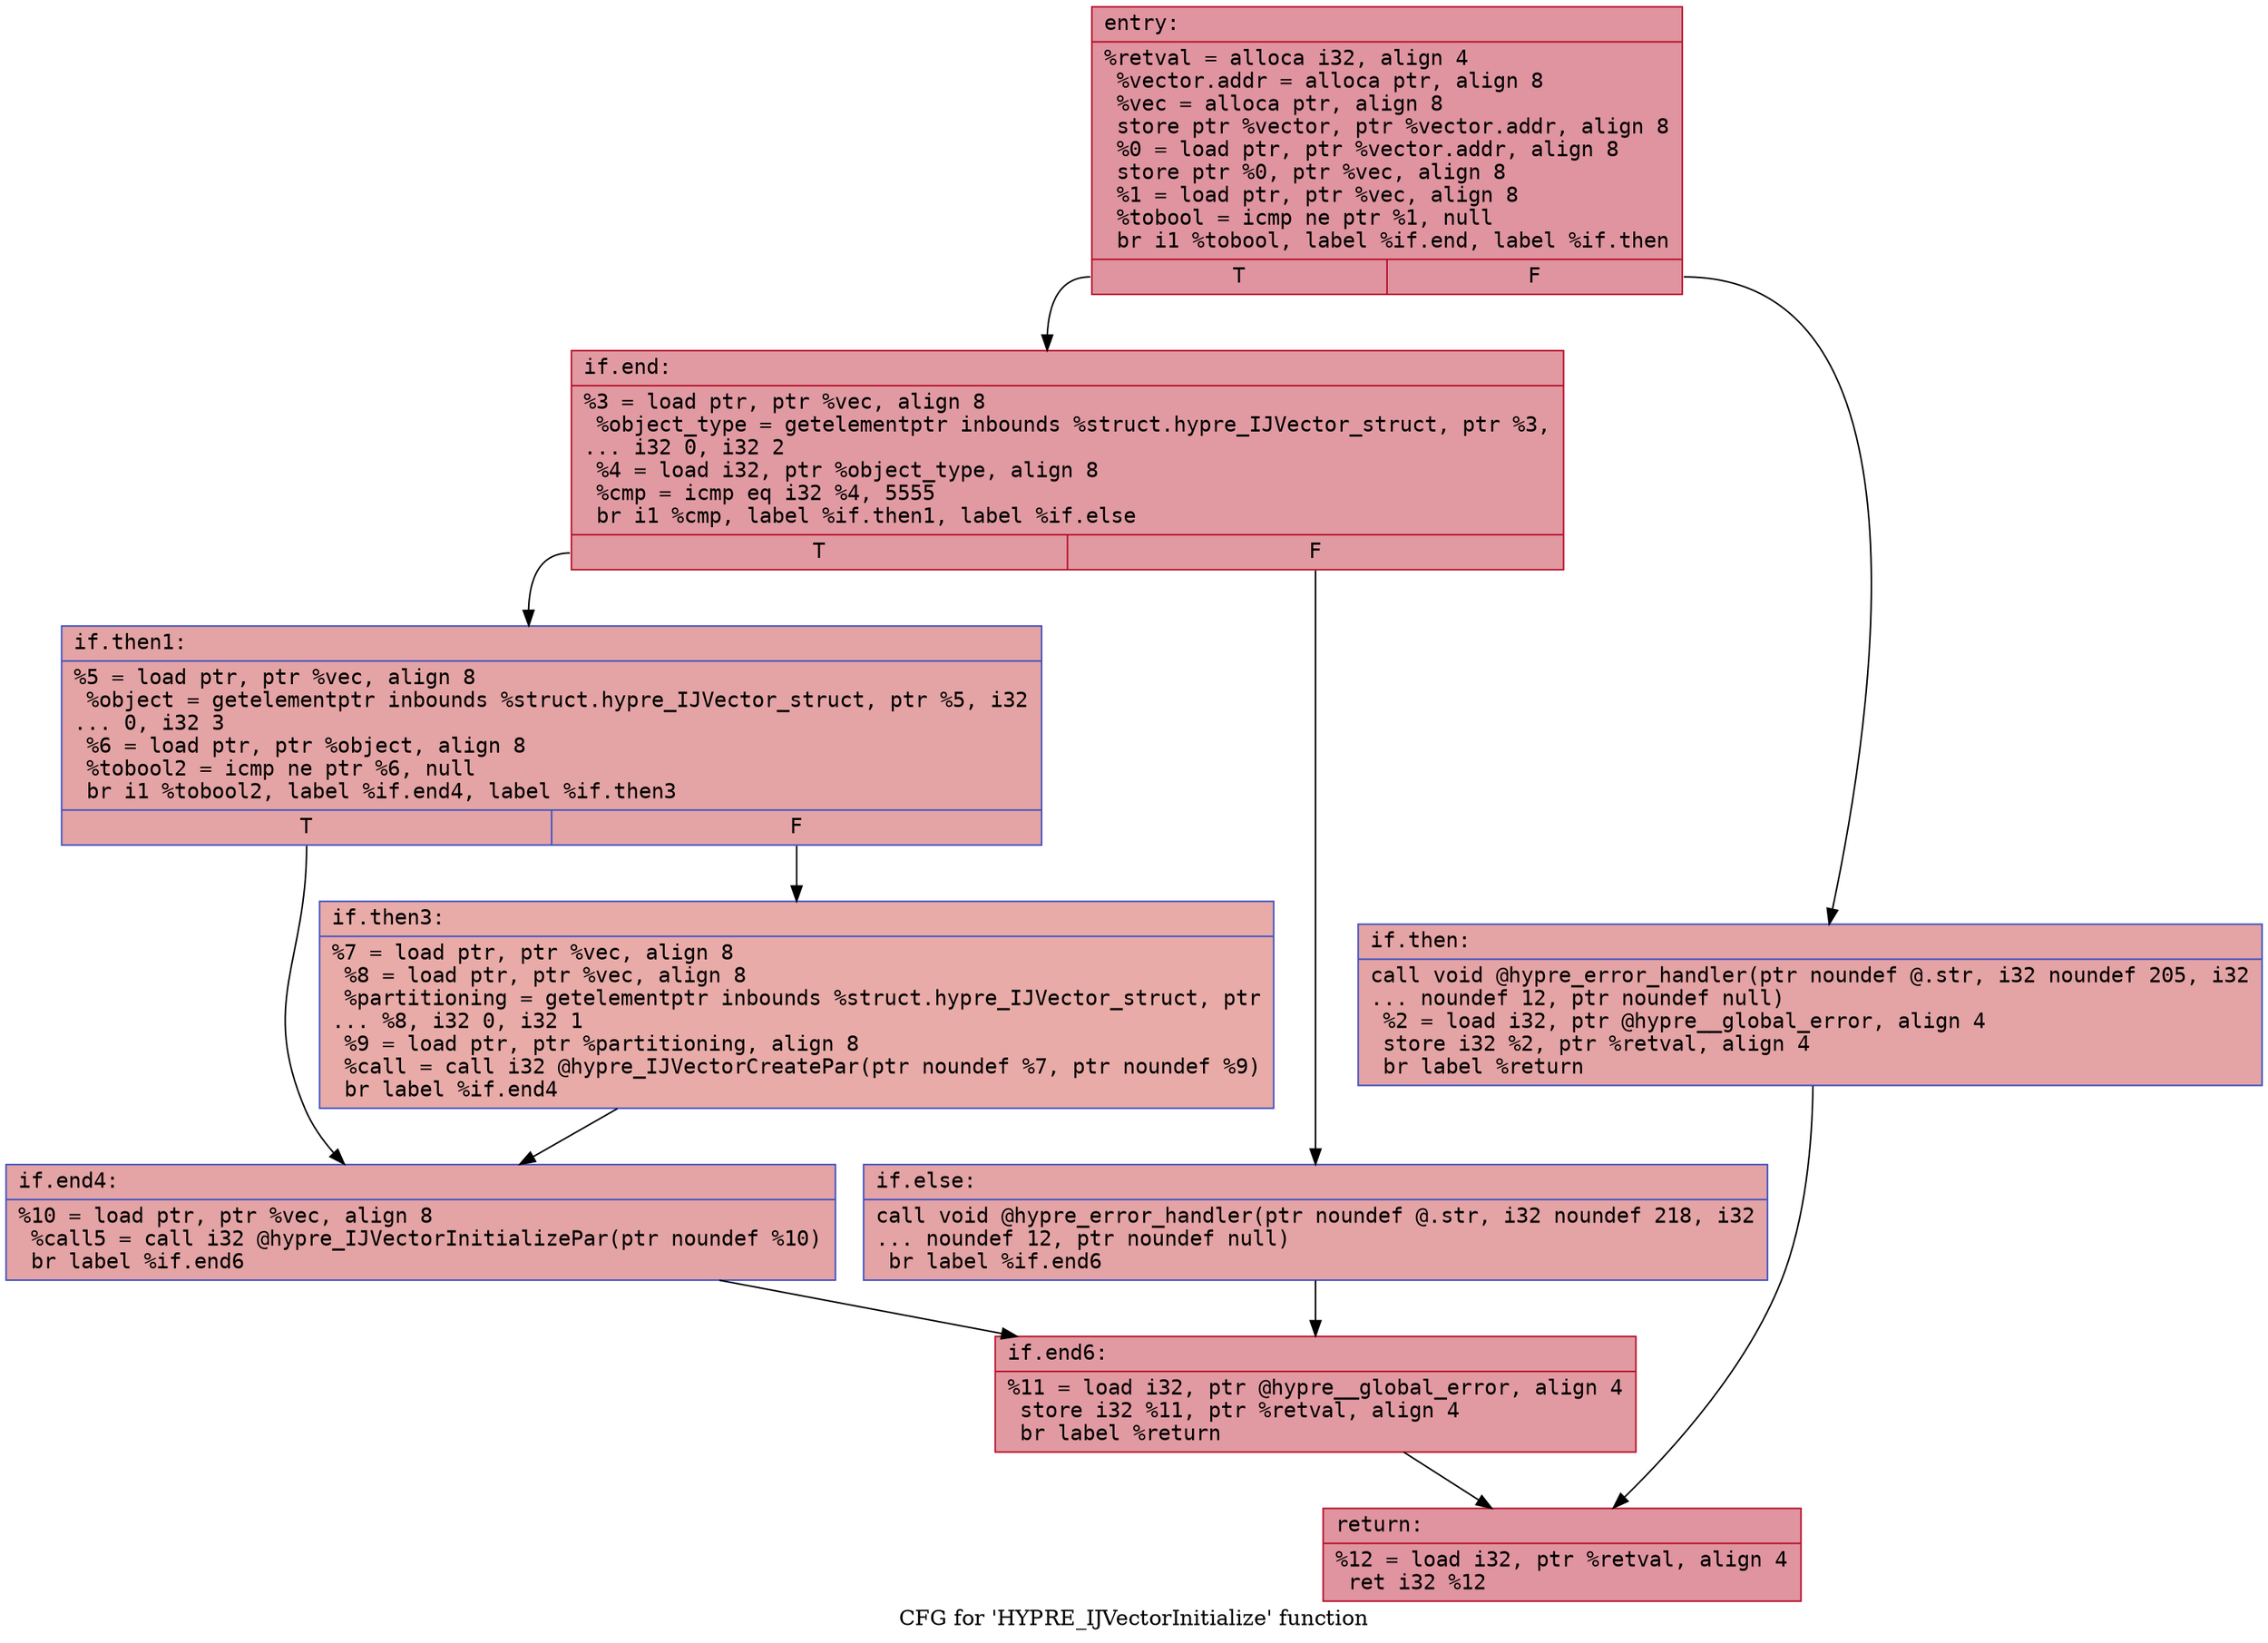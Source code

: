 digraph "CFG for 'HYPRE_IJVectorInitialize' function" {
	label="CFG for 'HYPRE_IJVectorInitialize' function";

	Node0x5578cb162610 [shape=record,color="#b70d28ff", style=filled, fillcolor="#b70d2870" fontname="Courier",label="{entry:\l|  %retval = alloca i32, align 4\l  %vector.addr = alloca ptr, align 8\l  %vec = alloca ptr, align 8\l  store ptr %vector, ptr %vector.addr, align 8\l  %0 = load ptr, ptr %vector.addr, align 8\l  store ptr %0, ptr %vec, align 8\l  %1 = load ptr, ptr %vec, align 8\l  %tobool = icmp ne ptr %1, null\l  br i1 %tobool, label %if.end, label %if.then\l|{<s0>T|<s1>F}}"];
	Node0x5578cb162610:s0 -> Node0x5578cb162970[tooltip="entry -> if.end\nProbability 62.50%" ];
	Node0x5578cb162610:s1 -> Node0x5578cb1629e0[tooltip="entry -> if.then\nProbability 37.50%" ];
	Node0x5578cb1629e0 [shape=record,color="#3d50c3ff", style=filled, fillcolor="#c32e3170" fontname="Courier",label="{if.then:\l|  call void @hypre_error_handler(ptr noundef @.str, i32 noundef 205, i32\l... noundef 12, ptr noundef null)\l  %2 = load i32, ptr @hypre__global_error, align 4\l  store i32 %2, ptr %retval, align 4\l  br label %return\l}"];
	Node0x5578cb1629e0 -> Node0x5578cb162e40[tooltip="if.then -> return\nProbability 100.00%" ];
	Node0x5578cb162970 [shape=record,color="#b70d28ff", style=filled, fillcolor="#bb1b2c70" fontname="Courier",label="{if.end:\l|  %3 = load ptr, ptr %vec, align 8\l  %object_type = getelementptr inbounds %struct.hypre_IJVector_struct, ptr %3,\l... i32 0, i32 2\l  %4 = load i32, ptr %object_type, align 8\l  %cmp = icmp eq i32 %4, 5555\l  br i1 %cmp, label %if.then1, label %if.else\l|{<s0>T|<s1>F}}"];
	Node0x5578cb162970:s0 -> Node0x5578cb163150[tooltip="if.end -> if.then1\nProbability 50.00%" ];
	Node0x5578cb162970:s1 -> Node0x5578cb1631a0[tooltip="if.end -> if.else\nProbability 50.00%" ];
	Node0x5578cb163150 [shape=record,color="#3d50c3ff", style=filled, fillcolor="#c32e3170" fontname="Courier",label="{if.then1:\l|  %5 = load ptr, ptr %vec, align 8\l  %object = getelementptr inbounds %struct.hypre_IJVector_struct, ptr %5, i32\l... 0, i32 3\l  %6 = load ptr, ptr %object, align 8\l  %tobool2 = icmp ne ptr %6, null\l  br i1 %tobool2, label %if.end4, label %if.then3\l|{<s0>T|<s1>F}}"];
	Node0x5578cb163150:s0 -> Node0x5578cb1636f0[tooltip="if.then1 -> if.end4\nProbability 62.50%" ];
	Node0x5578cb163150:s1 -> Node0x5578cb163760[tooltip="if.then1 -> if.then3\nProbability 37.50%" ];
	Node0x5578cb163760 [shape=record,color="#3d50c3ff", style=filled, fillcolor="#cc403a70" fontname="Courier",label="{if.then3:\l|  %7 = load ptr, ptr %vec, align 8\l  %8 = load ptr, ptr %vec, align 8\l  %partitioning = getelementptr inbounds %struct.hypre_IJVector_struct, ptr\l... %8, i32 0, i32 1\l  %9 = load ptr, ptr %partitioning, align 8\l  %call = call i32 @hypre_IJVectorCreatePar(ptr noundef %7, ptr noundef %9)\l  br label %if.end4\l}"];
	Node0x5578cb163760 -> Node0x5578cb1636f0[tooltip="if.then3 -> if.end4\nProbability 100.00%" ];
	Node0x5578cb1636f0 [shape=record,color="#3d50c3ff", style=filled, fillcolor="#c32e3170" fontname="Courier",label="{if.end4:\l|  %10 = load ptr, ptr %vec, align 8\l  %call5 = call i32 @hypre_IJVectorInitializePar(ptr noundef %10)\l  br label %if.end6\l}"];
	Node0x5578cb1636f0 -> Node0x5578cb163fb0[tooltip="if.end4 -> if.end6\nProbability 100.00%" ];
	Node0x5578cb1631a0 [shape=record,color="#3d50c3ff", style=filled, fillcolor="#c32e3170" fontname="Courier",label="{if.else:\l|  call void @hypre_error_handler(ptr noundef @.str, i32 noundef 218, i32\l... noundef 12, ptr noundef null)\l  br label %if.end6\l}"];
	Node0x5578cb1631a0 -> Node0x5578cb163fb0[tooltip="if.else -> if.end6\nProbability 100.00%" ];
	Node0x5578cb163fb0 [shape=record,color="#b70d28ff", style=filled, fillcolor="#bb1b2c70" fontname="Courier",label="{if.end6:\l|  %11 = load i32, ptr @hypre__global_error, align 4\l  store i32 %11, ptr %retval, align 4\l  br label %return\l}"];
	Node0x5578cb163fb0 -> Node0x5578cb162e40[tooltip="if.end6 -> return\nProbability 100.00%" ];
	Node0x5578cb162e40 [shape=record,color="#b70d28ff", style=filled, fillcolor="#b70d2870" fontname="Courier",label="{return:\l|  %12 = load i32, ptr %retval, align 4\l  ret i32 %12\l}"];
}
